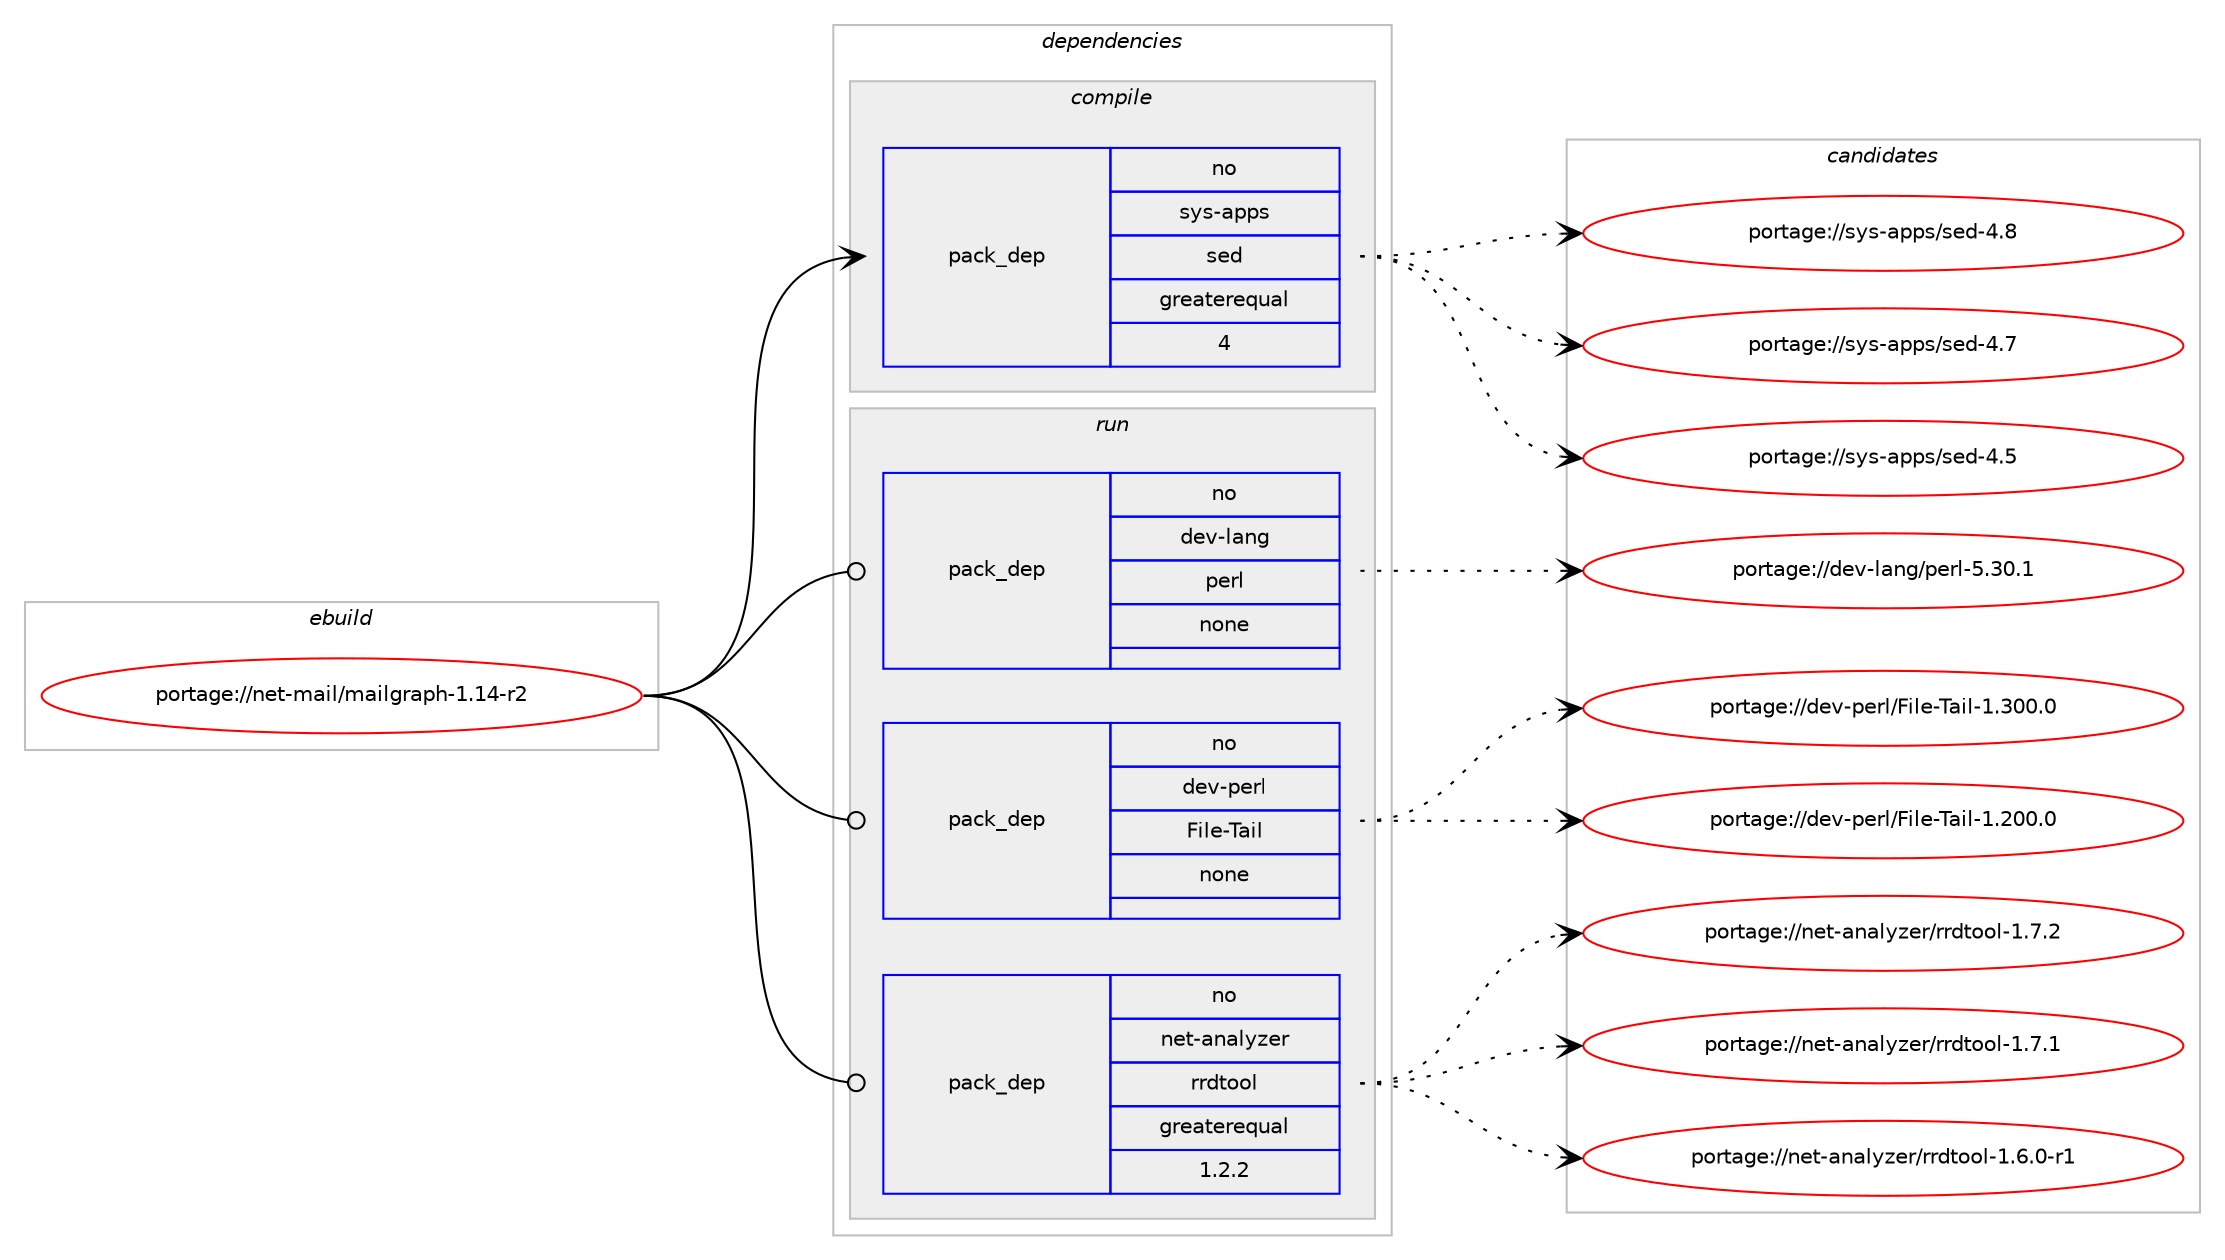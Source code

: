digraph prolog {

# *************
# Graph options
# *************

newrank=true;
concentrate=true;
compound=true;
graph [rankdir=LR,fontname=Helvetica,fontsize=10,ranksep=1.5];#, ranksep=2.5, nodesep=0.2];
edge  [arrowhead=vee];
node  [fontname=Helvetica,fontsize=10];

# **********
# The ebuild
# **********

subgraph cluster_leftcol {
color=gray;
rank=same;
label=<<i>ebuild</i>>;
id [label="portage://net-mail/mailgraph-1.14-r2", color=red, width=4, href="../net-mail/mailgraph-1.14-r2.svg"];
}

# ****************
# The dependencies
# ****************

subgraph cluster_midcol {
color=gray;
label=<<i>dependencies</i>>;
subgraph cluster_compile {
fillcolor="#eeeeee";
style=filled;
label=<<i>compile</i>>;
subgraph pack91975 {
dependency118668 [label=<<TABLE BORDER="0" CELLBORDER="1" CELLSPACING="0" CELLPADDING="4" WIDTH="220"><TR><TD ROWSPAN="6" CELLPADDING="30">pack_dep</TD></TR><TR><TD WIDTH="110">no</TD></TR><TR><TD>sys-apps</TD></TR><TR><TD>sed</TD></TR><TR><TD>greaterequal</TD></TR><TR><TD>4</TD></TR></TABLE>>, shape=none, color=blue];
}
id:e -> dependency118668:w [weight=20,style="solid",arrowhead="vee"];
}
subgraph cluster_compileandrun {
fillcolor="#eeeeee";
style=filled;
label=<<i>compile and run</i>>;
}
subgraph cluster_run {
fillcolor="#eeeeee";
style=filled;
label=<<i>run</i>>;
subgraph pack91976 {
dependency118669 [label=<<TABLE BORDER="0" CELLBORDER="1" CELLSPACING="0" CELLPADDING="4" WIDTH="220"><TR><TD ROWSPAN="6" CELLPADDING="30">pack_dep</TD></TR><TR><TD WIDTH="110">no</TD></TR><TR><TD>dev-lang</TD></TR><TR><TD>perl</TD></TR><TR><TD>none</TD></TR><TR><TD></TD></TR></TABLE>>, shape=none, color=blue];
}
id:e -> dependency118669:w [weight=20,style="solid",arrowhead="odot"];
subgraph pack91977 {
dependency118670 [label=<<TABLE BORDER="0" CELLBORDER="1" CELLSPACING="0" CELLPADDING="4" WIDTH="220"><TR><TD ROWSPAN="6" CELLPADDING="30">pack_dep</TD></TR><TR><TD WIDTH="110">no</TD></TR><TR><TD>dev-perl</TD></TR><TR><TD>File-Tail</TD></TR><TR><TD>none</TD></TR><TR><TD></TD></TR></TABLE>>, shape=none, color=blue];
}
id:e -> dependency118670:w [weight=20,style="solid",arrowhead="odot"];
subgraph pack91978 {
dependency118671 [label=<<TABLE BORDER="0" CELLBORDER="1" CELLSPACING="0" CELLPADDING="4" WIDTH="220"><TR><TD ROWSPAN="6" CELLPADDING="30">pack_dep</TD></TR><TR><TD WIDTH="110">no</TD></TR><TR><TD>net-analyzer</TD></TR><TR><TD>rrdtool</TD></TR><TR><TD>greaterequal</TD></TR><TR><TD>1.2.2</TD></TR></TABLE>>, shape=none, color=blue];
}
id:e -> dependency118671:w [weight=20,style="solid",arrowhead="odot"];
}
}

# **************
# The candidates
# **************

subgraph cluster_choices {
rank=same;
color=gray;
label=<<i>candidates</i>>;

subgraph choice91975 {
color=black;
nodesep=1;
choice11512111545971121121154711510110045524656 [label="portage://sys-apps/sed-4.8", color=red, width=4,href="../sys-apps/sed-4.8.svg"];
choice11512111545971121121154711510110045524655 [label="portage://sys-apps/sed-4.7", color=red, width=4,href="../sys-apps/sed-4.7.svg"];
choice11512111545971121121154711510110045524653 [label="portage://sys-apps/sed-4.5", color=red, width=4,href="../sys-apps/sed-4.5.svg"];
dependency118668:e -> choice11512111545971121121154711510110045524656:w [style=dotted,weight="100"];
dependency118668:e -> choice11512111545971121121154711510110045524655:w [style=dotted,weight="100"];
dependency118668:e -> choice11512111545971121121154711510110045524653:w [style=dotted,weight="100"];
}
subgraph choice91976 {
color=black;
nodesep=1;
choice10010111845108971101034711210111410845534651484649 [label="portage://dev-lang/perl-5.30.1", color=red, width=4,href="../dev-lang/perl-5.30.1.svg"];
dependency118669:e -> choice10010111845108971101034711210111410845534651484649:w [style=dotted,weight="100"];
}
subgraph choice91977 {
color=black;
nodesep=1;
choice1001011184511210111410847701051081014584971051084549465148484648 [label="portage://dev-perl/File-Tail-1.300.0", color=red, width=4,href="../dev-perl/File-Tail-1.300.0.svg"];
choice1001011184511210111410847701051081014584971051084549465048484648 [label="portage://dev-perl/File-Tail-1.200.0", color=red, width=4,href="../dev-perl/File-Tail-1.200.0.svg"];
dependency118670:e -> choice1001011184511210111410847701051081014584971051084549465148484648:w [style=dotted,weight="100"];
dependency118670:e -> choice1001011184511210111410847701051081014584971051084549465048484648:w [style=dotted,weight="100"];
}
subgraph choice91978 {
color=black;
nodesep=1;
choice11010111645971109710812112210111447114114100116111111108454946554650 [label="portage://net-analyzer/rrdtool-1.7.2", color=red, width=4,href="../net-analyzer/rrdtool-1.7.2.svg"];
choice11010111645971109710812112210111447114114100116111111108454946554649 [label="portage://net-analyzer/rrdtool-1.7.1", color=red, width=4,href="../net-analyzer/rrdtool-1.7.1.svg"];
choice110101116459711097108121122101114471141141001161111111084549465446484511449 [label="portage://net-analyzer/rrdtool-1.6.0-r1", color=red, width=4,href="../net-analyzer/rrdtool-1.6.0-r1.svg"];
dependency118671:e -> choice11010111645971109710812112210111447114114100116111111108454946554650:w [style=dotted,weight="100"];
dependency118671:e -> choice11010111645971109710812112210111447114114100116111111108454946554649:w [style=dotted,weight="100"];
dependency118671:e -> choice110101116459711097108121122101114471141141001161111111084549465446484511449:w [style=dotted,weight="100"];
}
}

}
